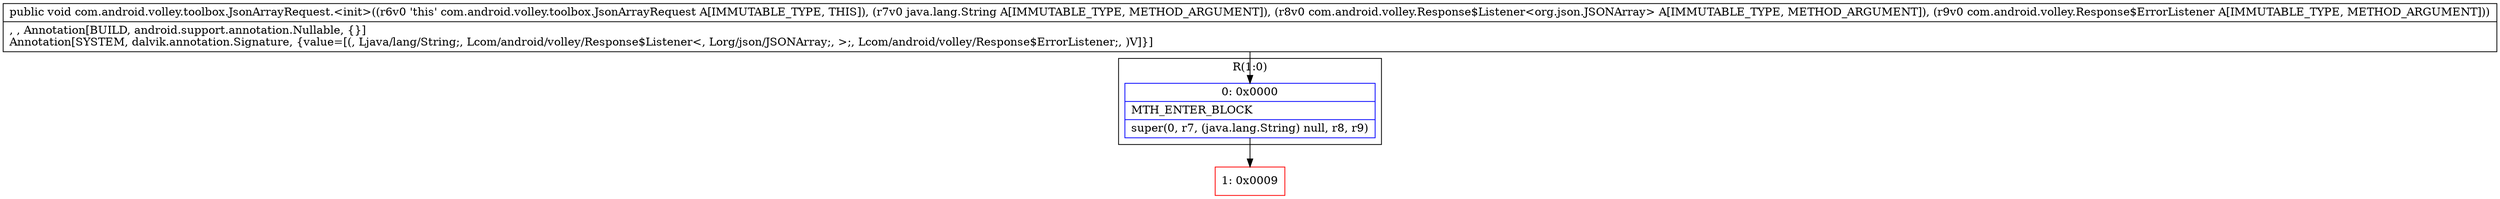 digraph "CFG forcom.android.volley.toolbox.JsonArrayRequest.\<init\>(Ljava\/lang\/String;Lcom\/android\/volley\/Response$Listener;Lcom\/android\/volley\/Response$ErrorListener;)V" {
subgraph cluster_Region_290408273 {
label = "R(1:0)";
node [shape=record,color=blue];
Node_0 [shape=record,label="{0\:\ 0x0000|MTH_ENTER_BLOCK\l|super(0, r7, (java.lang.String) null, r8, r9)\l}"];
}
Node_1 [shape=record,color=red,label="{1\:\ 0x0009}"];
MethodNode[shape=record,label="{public void com.android.volley.toolbox.JsonArrayRequest.\<init\>((r6v0 'this' com.android.volley.toolbox.JsonArrayRequest A[IMMUTABLE_TYPE, THIS]), (r7v0 java.lang.String A[IMMUTABLE_TYPE, METHOD_ARGUMENT]), (r8v0 com.android.volley.Response$Listener\<org.json.JSONArray\> A[IMMUTABLE_TYPE, METHOD_ARGUMENT]), (r9v0 com.android.volley.Response$ErrorListener A[IMMUTABLE_TYPE, METHOD_ARGUMENT]))  | , , Annotation[BUILD, android.support.annotation.Nullable, \{\}]\lAnnotation[SYSTEM, dalvik.annotation.Signature, \{value=[(, Ljava\/lang\/String;, Lcom\/android\/volley\/Response$Listener\<, Lorg\/json\/JSONArray;, \>;, Lcom\/android\/volley\/Response$ErrorListener;, )V]\}]\l}"];
MethodNode -> Node_0;
Node_0 -> Node_1;
}

